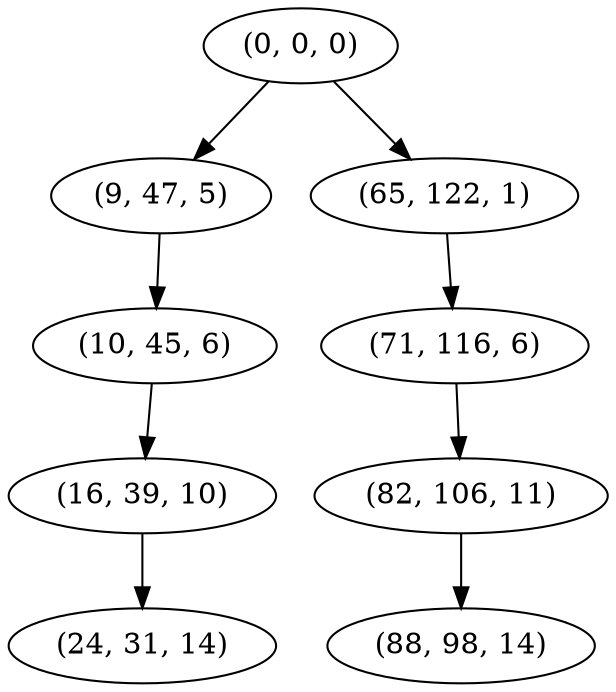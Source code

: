 digraph tree {
    "(0, 0, 0)";
    "(9, 47, 5)";
    "(10, 45, 6)";
    "(16, 39, 10)";
    "(24, 31, 14)";
    "(65, 122, 1)";
    "(71, 116, 6)";
    "(82, 106, 11)";
    "(88, 98, 14)";
    "(0, 0, 0)" -> "(9, 47, 5)";
    "(0, 0, 0)" -> "(65, 122, 1)";
    "(9, 47, 5)" -> "(10, 45, 6)";
    "(10, 45, 6)" -> "(16, 39, 10)";
    "(16, 39, 10)" -> "(24, 31, 14)";
    "(65, 122, 1)" -> "(71, 116, 6)";
    "(71, 116, 6)" -> "(82, 106, 11)";
    "(82, 106, 11)" -> "(88, 98, 14)";
}
